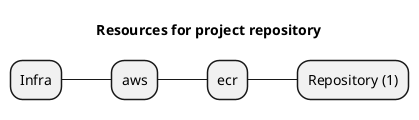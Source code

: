 @startmindmap
title Resources for project repository
skinparam monochrome true
+ Infra
++ aws
+++ ecr
++++ Repository (1)
@endmindmap